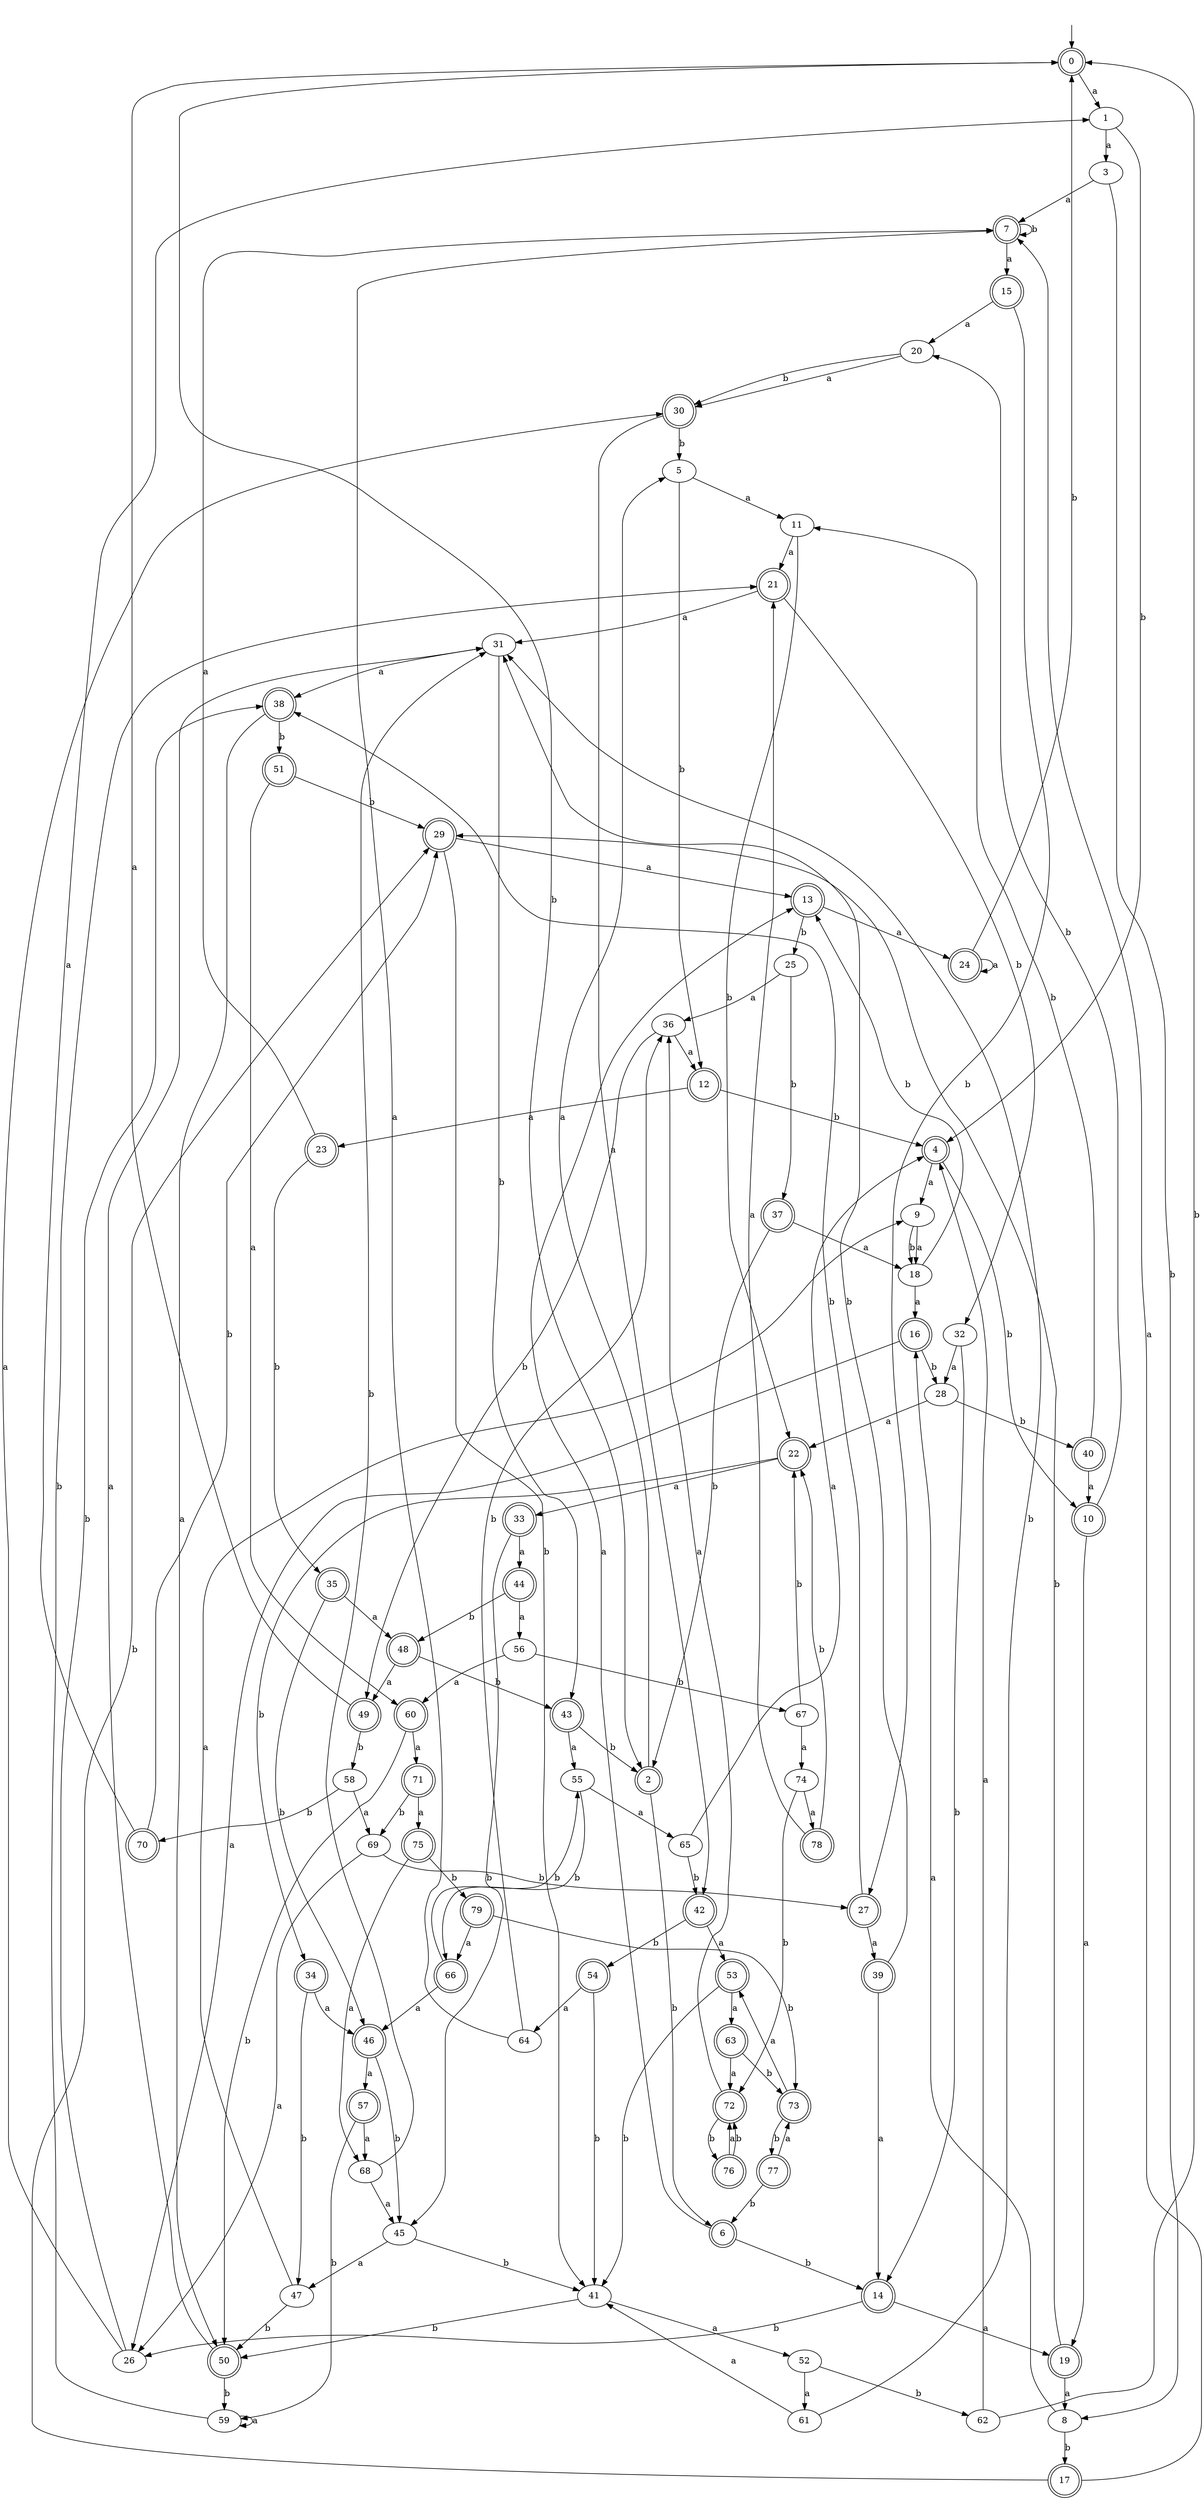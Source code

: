 digraph RandomDFA {
  __start0 [label="", shape=none];
  __start0 -> 0 [label=""];
  0 [shape=circle] [shape=doublecircle]
  0 -> 1 [label="a"]
  0 -> 2 [label="b"]
  1
  1 -> 3 [label="a"]
  1 -> 4 [label="b"]
  2 [shape=doublecircle]
  2 -> 5 [label="a"]
  2 -> 6 [label="b"]
  3
  3 -> 7 [label="a"]
  3 -> 8 [label="b"]
  4 [shape=doublecircle]
  4 -> 9 [label="a"]
  4 -> 10 [label="b"]
  5
  5 -> 11 [label="a"]
  5 -> 12 [label="b"]
  6 [shape=doublecircle]
  6 -> 13 [label="a"]
  6 -> 14 [label="b"]
  7 [shape=doublecircle]
  7 -> 15 [label="a"]
  7 -> 7 [label="b"]
  8
  8 -> 16 [label="a"]
  8 -> 17 [label="b"]
  9
  9 -> 18 [label="a"]
  9 -> 18 [label="b"]
  10 [shape=doublecircle]
  10 -> 19 [label="a"]
  10 -> 20 [label="b"]
  11
  11 -> 21 [label="a"]
  11 -> 22 [label="b"]
  12 [shape=doublecircle]
  12 -> 23 [label="a"]
  12 -> 4 [label="b"]
  13 [shape=doublecircle]
  13 -> 24 [label="a"]
  13 -> 25 [label="b"]
  14 [shape=doublecircle]
  14 -> 19 [label="a"]
  14 -> 26 [label="b"]
  15 [shape=doublecircle]
  15 -> 20 [label="a"]
  15 -> 27 [label="b"]
  16 [shape=doublecircle]
  16 -> 26 [label="a"]
  16 -> 28 [label="b"]
  17 [shape=doublecircle]
  17 -> 7 [label="a"]
  17 -> 29 [label="b"]
  18
  18 -> 16 [label="a"]
  18 -> 13 [label="b"]
  19 [shape=doublecircle]
  19 -> 8 [label="a"]
  19 -> 29 [label="b"]
  20
  20 -> 30 [label="a"]
  20 -> 30 [label="b"]
  21 [shape=doublecircle]
  21 -> 31 [label="a"]
  21 -> 32 [label="b"]
  22 [shape=doublecircle]
  22 -> 33 [label="a"]
  22 -> 34 [label="b"]
  23 [shape=doublecircle]
  23 -> 7 [label="a"]
  23 -> 35 [label="b"]
  24 [shape=doublecircle]
  24 -> 24 [label="a"]
  24 -> 0 [label="b"]
  25
  25 -> 36 [label="a"]
  25 -> 37 [label="b"]
  26
  26 -> 30 [label="a"]
  26 -> 38 [label="b"]
  27 [shape=doublecircle]
  27 -> 39 [label="a"]
  27 -> 38 [label="b"]
  28
  28 -> 22 [label="a"]
  28 -> 40 [label="b"]
  29 [shape=doublecircle]
  29 -> 13 [label="a"]
  29 -> 41 [label="b"]
  30 [shape=doublecircle]
  30 -> 42 [label="a"]
  30 -> 5 [label="b"]
  31
  31 -> 38 [label="a"]
  31 -> 43 [label="b"]
  32
  32 -> 28 [label="a"]
  32 -> 14 [label="b"]
  33 [shape=doublecircle]
  33 -> 44 [label="a"]
  33 -> 45 [label="b"]
  34 [shape=doublecircle]
  34 -> 46 [label="a"]
  34 -> 47 [label="b"]
  35 [shape=doublecircle]
  35 -> 48 [label="a"]
  35 -> 46 [label="b"]
  36
  36 -> 12 [label="a"]
  36 -> 49 [label="b"]
  37 [shape=doublecircle]
  37 -> 18 [label="a"]
  37 -> 2 [label="b"]
  38 [shape=doublecircle]
  38 -> 50 [label="a"]
  38 -> 51 [label="b"]
  39 [shape=doublecircle]
  39 -> 14 [label="a"]
  39 -> 31 [label="b"]
  40 [shape=doublecircle]
  40 -> 10 [label="a"]
  40 -> 11 [label="b"]
  41
  41 -> 52 [label="a"]
  41 -> 50 [label="b"]
  42 [shape=doublecircle]
  42 -> 53 [label="a"]
  42 -> 54 [label="b"]
  43 [shape=doublecircle]
  43 -> 55 [label="a"]
  43 -> 2 [label="b"]
  44 [shape=doublecircle]
  44 -> 56 [label="a"]
  44 -> 48 [label="b"]
  45
  45 -> 47 [label="a"]
  45 -> 41 [label="b"]
  46 [shape=doublecircle]
  46 -> 57 [label="a"]
  46 -> 45 [label="b"]
  47
  47 -> 9 [label="a"]
  47 -> 50 [label="b"]
  48 [shape=doublecircle]
  48 -> 49 [label="a"]
  48 -> 43 [label="b"]
  49 [shape=doublecircle]
  49 -> 0 [label="a"]
  49 -> 58 [label="b"]
  50 [shape=doublecircle]
  50 -> 31 [label="a"]
  50 -> 59 [label="b"]
  51 [shape=doublecircle]
  51 -> 60 [label="a"]
  51 -> 29 [label="b"]
  52
  52 -> 61 [label="a"]
  52 -> 62 [label="b"]
  53 [shape=doublecircle]
  53 -> 63 [label="a"]
  53 -> 41 [label="b"]
  54 [shape=doublecircle]
  54 -> 64 [label="a"]
  54 -> 41 [label="b"]
  55
  55 -> 65 [label="a"]
  55 -> 66 [label="b"]
  56
  56 -> 60 [label="a"]
  56 -> 67 [label="b"]
  57 [shape=doublecircle]
  57 -> 68 [label="a"]
  57 -> 59 [label="b"]
  58
  58 -> 69 [label="a"]
  58 -> 70 [label="b"]
  59
  59 -> 59 [label="a"]
  59 -> 21 [label="b"]
  60 [shape=doublecircle]
  60 -> 71 [label="a"]
  60 -> 50 [label="b"]
  61
  61 -> 41 [label="a"]
  61 -> 31 [label="b"]
  62
  62 -> 4 [label="a"]
  62 -> 0 [label="b"]
  63 [shape=doublecircle]
  63 -> 72 [label="a"]
  63 -> 73 [label="b"]
  64
  64 -> 7 [label="a"]
  64 -> 36 [label="b"]
  65
  65 -> 4 [label="a"]
  65 -> 42 [label="b"]
  66 [shape=doublecircle]
  66 -> 46 [label="a"]
  66 -> 55 [label="b"]
  67
  67 -> 74 [label="a"]
  67 -> 22 [label="b"]
  68
  68 -> 45 [label="a"]
  68 -> 31 [label="b"]
  69
  69 -> 26 [label="a"]
  69 -> 27 [label="b"]
  70 [shape=doublecircle]
  70 -> 1 [label="a"]
  70 -> 29 [label="b"]
  71 [shape=doublecircle]
  71 -> 75 [label="a"]
  71 -> 69 [label="b"]
  72 [shape=doublecircle]
  72 -> 36 [label="a"]
  72 -> 76 [label="b"]
  73 [shape=doublecircle]
  73 -> 53 [label="a"]
  73 -> 77 [label="b"]
  74
  74 -> 78 [label="a"]
  74 -> 72 [label="b"]
  75 [shape=doublecircle]
  75 -> 68 [label="a"]
  75 -> 79 [label="b"]
  76 [shape=doublecircle]
  76 -> 72 [label="a"]
  76 -> 72 [label="b"]
  77 [shape=doublecircle]
  77 -> 73 [label="a"]
  77 -> 6 [label="b"]
  78 [shape=doublecircle]
  78 -> 21 [label="a"]
  78 -> 22 [label="b"]
  79 [shape=doublecircle]
  79 -> 66 [label="a"]
  79 -> 73 [label="b"]
}
